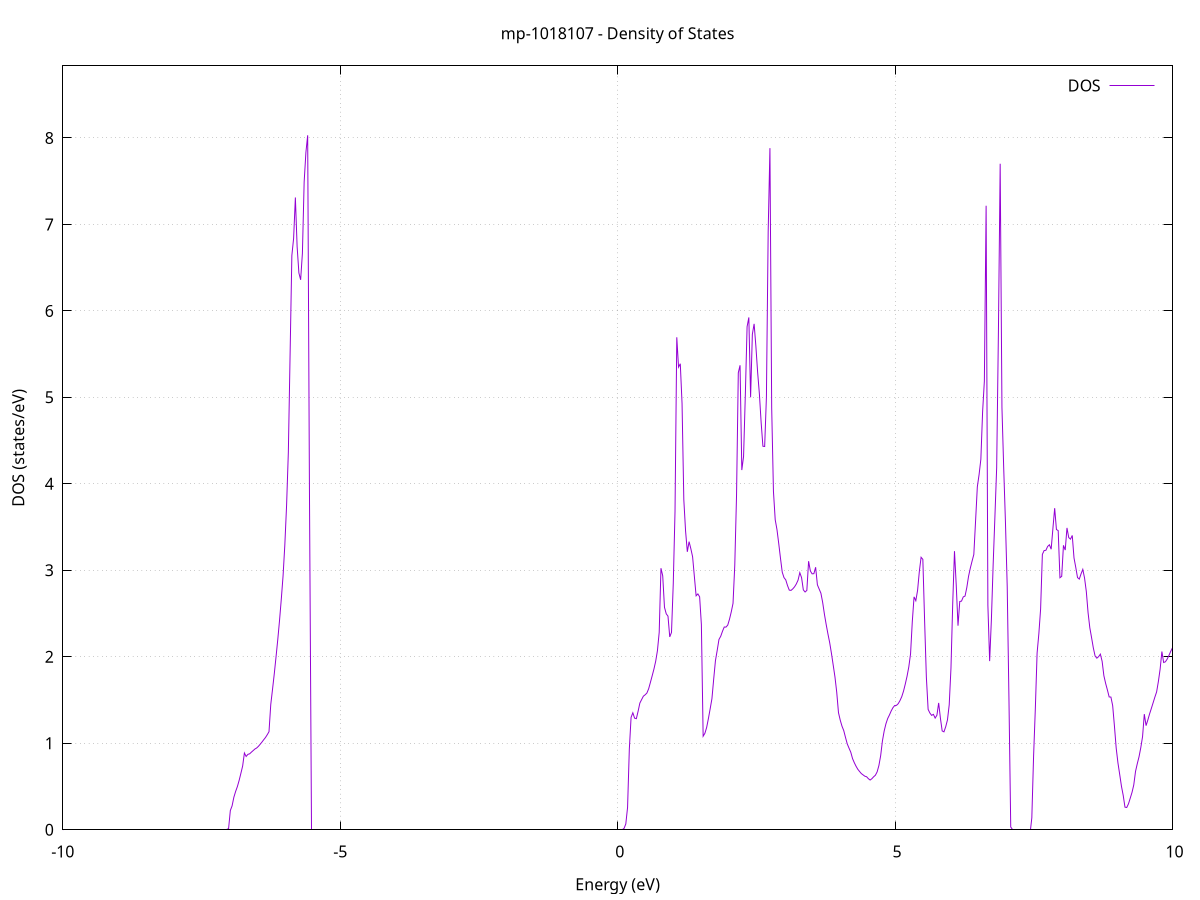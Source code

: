 set title 'mp-1018107 - Density of States'
set xlabel 'Energy (eV)'
set ylabel 'DOS (states/eV)'
set grid
set xrange [-10:10]
set yrange [0:8.833]
set xzeroaxis lt -1
set terminal png size 800,600
set output 'mp-1018107_dos_gnuplot.png'
plot '-' using 1:2 with lines title 'DOS'
-47.749500 0.000000
-47.717900 0.000000
-47.686200 0.000000
-47.654500 0.000000
-47.622800 0.000000
-47.591100 0.000000
-47.559500 0.000000
-47.527800 0.000000
-47.496100 0.000000
-47.464400 0.000000
-47.432800 0.000000
-47.401100 0.000000
-47.369400 0.000000
-47.337700 0.000000
-47.306000 0.000000
-47.274400 0.000000
-47.242700 0.000000
-47.211000 0.000000
-47.179300 0.000000
-47.147700 0.000000
-47.116000 0.000000
-47.084300 0.000000
-47.052600 0.000000
-47.020900 0.000000
-46.989300 0.000000
-46.957600 0.000000
-46.925900 0.000000
-46.894200 0.000000
-46.862600 0.000000
-46.830900 0.000000
-46.799200 0.000000
-46.767500 0.000000
-46.735800 0.000000
-46.704200 0.000000
-46.672500 0.000000
-46.640800 0.000000
-46.609100 0.000000
-46.577500 0.000000
-46.545800 0.000000
-46.514100 0.000000
-46.482400 0.000000
-46.450700 0.000000
-46.419100 0.000000
-46.387400 0.000000
-46.355700 0.000000
-46.324000 0.000000
-46.292400 0.000000
-46.260700 0.000000
-46.229000 0.000000
-46.197300 0.000000
-46.165600 0.000000
-46.134000 0.000000
-46.102300 0.000000
-46.070600 0.000000
-46.038900 0.000000
-46.007300 0.000000
-45.975600 0.000000
-45.943900 0.000000
-45.912200 0.000000
-45.880500 0.000000
-45.848900 0.000000
-45.817200 0.000000
-45.785500 0.000000
-45.753800 0.000000
-45.722200 0.000000
-45.690500 0.000000
-45.658800 0.000000
-45.627100 0.000000
-45.595400 0.000000
-45.563800 0.000000
-45.532100 0.000000
-45.500400 0.000000
-45.468700 0.000000
-45.437100 0.000000
-45.405400 0.000000
-45.373700 0.000000
-45.342000 0.000000
-45.310400 0.000000
-45.278700 0.000000
-45.247000 0.000000
-45.215300 0.000000
-45.183600 0.000000
-45.152000 0.000000
-45.120300 0.000000
-45.088600 0.000000
-45.056900 0.000000
-45.025300 0.000000
-44.993600 0.000000
-44.961900 0.000000
-44.930200 0.000000
-44.898500 0.000000
-44.866900 190.725200
-44.835200 0.000000
-44.803500 0.000000
-44.771800 0.000000
-44.740200 0.000000
-44.708500 0.000000
-44.676800 0.000000
-44.645100 0.000000
-44.613400 0.000000
-44.581800 0.000000
-44.550100 0.000000
-44.518400 0.000000
-44.486700 0.000000
-44.455100 0.000000
-44.423400 0.000000
-44.391700 0.000000
-44.360000 0.000000
-44.328300 0.000000
-44.296700 0.000000
-44.265000 0.000000
-44.233300 0.000000
-44.201600 0.000000
-44.170000 0.000000
-44.138300 0.000000
-44.106600 0.000000
-44.074900 0.000000
-44.043200 0.000000
-44.011600 0.000000
-43.979900 0.000000
-43.948200 0.000000
-43.916500 0.000000
-43.884900 0.000000
-43.853200 0.000000
-43.821500 0.000000
-43.789800 0.000000
-43.758100 0.000000
-43.726500 0.000000
-43.694800 0.000000
-43.663100 0.000000
-43.631400 0.000000
-43.599800 0.000000
-43.568100 0.000000
-43.536400 0.000000
-43.504700 0.000000
-43.473000 0.000000
-43.441400 0.000000
-43.409700 0.000000
-43.378000 0.000000
-43.346300 0.000000
-43.314700 0.000000
-43.283000 0.000000
-43.251300 0.000000
-43.219600 0.000000
-43.187900 0.000000
-43.156300 0.000000
-43.124600 0.000000
-43.092900 0.000000
-43.061200 0.000000
-43.029600 0.000000
-42.997900 0.000000
-42.966200 0.000000
-42.934500 0.000000
-42.902800 0.000000
-42.871200 0.000000
-42.839500 0.000000
-42.807800 0.000000
-42.776100 0.000000
-42.744500 0.000000
-42.712800 0.000000
-42.681100 0.000000
-42.649400 0.000000
-42.617700 0.000000
-42.586100 0.000000
-42.554400 0.000000
-42.522700 0.000000
-42.491000 0.000000
-42.459400 0.000000
-42.427700 0.000000
-42.396000 0.000000
-42.364300 0.000000
-42.332600 0.000000
-42.301000 0.000000
-42.269300 0.000000
-42.237600 0.000000
-42.205900 0.000000
-42.174300 0.000000
-42.142600 0.000000
-42.110900 0.000000
-42.079200 0.000000
-42.047600 0.000000
-42.015900 0.000000
-41.984200 0.000000
-41.952500 0.000000
-41.920800 0.000000
-41.889200 0.000000
-41.857500 0.000000
-41.825800 0.000000
-41.794100 0.000000
-41.762500 0.000000
-41.730800 0.000000
-41.699100 0.000000
-41.667400 0.000000
-41.635700 0.000000
-41.604100 0.000000
-41.572400 0.000000
-41.540700 0.000000
-41.509000 0.000000
-41.477400 0.000000
-41.445700 0.000000
-41.414000 0.000000
-41.382300 0.000000
-41.350600 0.000000
-41.319000 0.000000
-41.287300 0.000000
-41.255600 0.000000
-41.223900 0.000000
-41.192300 0.000000
-41.160600 0.000000
-41.128900 0.000000
-41.097200 0.000000
-41.065500 0.000000
-41.033900 0.000000
-41.002200 0.000000
-40.970500 0.000000
-40.938800 0.000000
-40.907200 0.000000
-40.875500 0.000000
-40.843800 0.000000
-40.812100 0.000000
-40.780400 0.000000
-40.748800 0.000000
-40.717100 0.000000
-40.685400 0.000000
-40.653700 0.000000
-40.622100 0.000000
-40.590400 0.000000
-40.558700 0.000000
-40.527000 0.000000
-40.495300 0.000000
-40.463700 0.000000
-40.432000 0.000000
-40.400300 0.000000
-40.368600 0.000000
-40.337000 0.000000
-40.305300 0.000000
-40.273600 0.000000
-40.241900 0.000000
-40.210200 0.000000
-40.178600 0.000000
-40.146900 0.000000
-40.115200 0.000000
-40.083500 0.000000
-40.051900 0.000000
-40.020200 0.000000
-39.988500 0.000000
-39.956800 0.000000
-39.925100 0.000000
-39.893500 0.000000
-39.861800 0.000000
-39.830100 0.000000
-39.798400 0.000000
-39.766800 0.000000
-39.735100 0.000000
-39.703400 0.000000
-39.671700 0.000000
-39.640000 0.000000
-39.608400 0.000000
-39.576700 0.000000
-39.545000 0.000000
-39.513300 0.000000
-39.481700 0.000000
-39.450000 0.000000
-39.418300 0.000000
-39.386600 0.000000
-39.354900 0.000000
-39.323300 0.000000
-39.291600 0.000000
-39.259900 0.000000
-39.228200 0.000000
-39.196600 0.000000
-39.164900 0.000000
-39.133200 0.000000
-39.101500 0.000000
-39.069900 0.000000
-39.038200 0.000000
-39.006500 0.000000
-38.974800 0.000000
-38.943100 0.000000
-38.911500 0.000000
-38.879800 0.000000
-38.848100 0.000000
-38.816400 0.000000
-38.784800 0.000000
-38.753100 0.000000
-38.721400 0.000000
-38.689700 0.000000
-38.658000 0.000000
-38.626400 0.000000
-38.594700 0.000000
-38.563000 0.000000
-38.531300 0.000000
-38.499700 0.000000
-38.468000 0.000000
-38.436300 0.000000
-38.404600 0.000000
-38.372900 0.000000
-38.341300 0.000000
-38.309600 0.000000
-38.277900 0.000000
-38.246200 0.000000
-38.214600 0.000000
-38.182900 0.000000
-38.151200 0.000000
-38.119500 0.000000
-38.087800 0.000000
-38.056200 0.000000
-38.024500 0.000000
-37.992800 0.000000
-37.961100 0.000000
-37.929500 0.000000
-37.897800 0.000000
-37.866100 0.000000
-37.834400 0.000000
-37.802700 0.000000
-37.771100 0.000000
-37.739400 0.000000
-37.707700 0.000000
-37.676000 0.000000
-37.644400 0.000000
-37.612700 0.000000
-37.581000 0.000000
-37.549300 0.000000
-37.517600 0.000000
-37.486000 0.000000
-37.454300 0.000000
-37.422600 0.000000
-37.390900 0.000000
-37.359300 0.000000
-37.327600 0.000000
-37.295900 0.000000
-37.264200 0.000000
-37.232500 0.000000
-37.200900 0.000000
-37.169200 0.000000
-37.137500 0.000000
-37.105800 0.000000
-37.074200 0.000000
-37.042500 0.000000
-37.010800 0.000000
-36.979100 0.000000
-36.947400 0.000000
-36.915800 0.000000
-36.884100 0.000000
-36.852400 0.000000
-36.820700 0.000000
-36.789100 0.000000
-36.757400 0.000000
-36.725700 0.000000
-36.694000 0.000000
-36.662300 0.000000
-36.630700 0.000000
-36.599000 0.000000
-36.567300 0.000000
-36.535600 0.000000
-36.504000 0.000000
-36.472300 0.000000
-36.440600 0.000000
-36.408900 0.000000
-36.377200 0.000000
-36.345600 0.000000
-36.313900 0.000000
-36.282200 0.000000
-36.250500 0.000000
-36.218900 0.000000
-36.187200 0.000000
-36.155500 0.000000
-36.123800 0.000000
-36.092100 0.000000
-36.060500 0.000000
-36.028800 0.000000
-35.997100 0.000000
-35.965400 0.000000
-35.933800 0.000000
-35.902100 0.000000
-35.870400 0.000000
-35.838700 0.000000
-35.807100 0.000000
-35.775400 0.000000
-35.743700 0.000000
-35.712000 0.000000
-35.680300 0.000000
-35.648700 0.000000
-35.617000 0.000000
-35.585300 0.000000
-35.553600 0.000000
-35.522000 0.000000
-35.490300 0.000000
-35.458600 0.000000
-35.426900 0.000000
-35.395200 0.000000
-35.363600 0.000000
-35.331900 0.000000
-35.300200 0.000000
-35.268500 0.000000
-35.236900 0.000000
-35.205200 0.000000
-35.173500 0.000000
-35.141800 0.000000
-35.110100 0.000000
-35.078500 0.000000
-35.046800 0.000000
-35.015100 0.000000
-34.983400 0.000000
-34.951800 0.000000
-34.920100 0.000000
-34.888400 0.000000
-34.856700 0.000000
-34.825000 0.000000
-34.793400 0.000000
-34.761700 0.000000
-34.730000 0.000000
-34.698300 0.000000
-34.666700 0.000000
-34.635000 0.000000
-34.603300 0.000000
-34.571600 0.000000
-34.539900 0.000000
-34.508300 0.000000
-34.476600 0.000000
-34.444900 0.000000
-34.413200 0.000000
-34.381600 0.000000
-34.349900 0.000000
-34.318200 0.000000
-34.286500 0.000000
-34.254800 0.000000
-34.223200 0.000000
-34.191500 0.000000
-34.159800 0.000000
-34.128100 0.000000
-34.096500 0.000000
-34.064800 0.000000
-34.033100 0.000000
-34.001400 0.000000
-33.969700 0.000000
-33.938100 0.000000
-33.906400 0.000000
-33.874700 0.000000
-33.843000 0.000000
-33.811400 0.000000
-33.779700 0.000000
-33.748000 0.000000
-33.716300 0.000000
-33.684600 0.000000
-33.653000 0.000000
-33.621300 0.000000
-33.589600 0.000000
-33.557900 0.000000
-33.526300 0.000000
-33.494600 0.000000
-33.462900 0.000000
-33.431200 0.000000
-33.399500 0.000000
-33.367900 0.000000
-33.336200 0.000000
-33.304500 0.000000
-33.272800 0.000000
-33.241200 0.000000
-33.209500 0.000000
-33.177800 0.000000
-33.146100 0.000000
-33.114400 0.000000
-33.082800 0.000000
-33.051100 0.000000
-33.019400 0.000000
-32.987700 0.000000
-32.956100 0.000000
-32.924400 0.000000
-32.892700 0.000000
-32.861000 0.000000
-32.829300 0.000000
-32.797700 0.000000
-32.766000 0.000000
-32.734300 0.000000
-32.702600 0.000000
-32.671000 0.000000
-32.639300 0.000000
-32.607600 0.000000
-32.575900 0.000000
-32.544300 0.000000
-32.512600 0.000000
-32.480900 0.000000
-32.449200 0.000000
-32.417500 0.000000
-32.385900 0.000000
-32.354200 0.000000
-32.322500 0.000000
-32.290800 0.000000
-32.259200 0.000000
-32.227500 0.000000
-32.195800 0.000000
-32.164100 0.000000
-32.132400 0.000000
-32.100800 0.000000
-32.069100 0.000000
-32.037400 0.000000
-32.005700 0.000000
-31.974100 0.000000
-31.942400 0.000000
-31.910700 0.000000
-31.879000 0.000000
-31.847300 0.000000
-31.815700 0.000000
-31.784000 0.000000
-31.752300 0.000000
-31.720600 0.000000
-31.689000 0.000000
-31.657300 0.000000
-31.625600 0.000000
-31.593900 0.000000
-31.562200 0.000000
-31.530600 0.000000
-31.498900 0.000000
-31.467200 0.000000
-31.435500 0.000000
-31.403900 0.000000
-31.372200 0.000000
-31.340500 0.000000
-31.308800 0.000000
-31.277100 0.000000
-31.245500 0.000000
-31.213800 0.000000
-31.182100 0.000000
-31.150400 0.000000
-31.118800 0.000000
-31.087100 0.000000
-31.055400 0.000000
-31.023700 0.000000
-30.992000 0.000000
-30.960400 0.000000
-30.928700 0.000000
-30.897000 0.000000
-30.865300 0.000000
-30.833700 0.000000
-30.802000 0.000000
-30.770300 0.000000
-30.738600 0.000000
-30.706900 0.000000
-30.675300 0.000000
-30.643600 0.000000
-30.611900 0.000000
-30.580200 0.000000
-30.548600 0.000000
-30.516900 0.000000
-30.485200 0.000000
-30.453500 0.000000
-30.421800 0.000000
-30.390200 0.000000
-30.358500 0.000000
-30.326800 0.000000
-30.295100 0.000000
-30.263500 0.000000
-30.231800 0.000000
-30.200100 0.000000
-30.168400 0.000000
-30.136700 0.000000
-30.105100 0.000000
-30.073400 0.000000
-30.041700 0.000000
-30.010000 0.000000
-29.978400 0.000000
-29.946700 0.000000
-29.915000 0.000000
-29.883300 0.000000
-29.851600 0.000000
-29.820000 0.000000
-29.788300 0.000000
-29.756600 0.000000
-29.724900 0.000000
-29.693300 0.000000
-29.661600 0.000000
-29.629900 0.000000
-29.598200 0.000000
-29.566600 0.000000
-29.534900 0.000000
-29.503200 0.000000
-29.471500 0.000000
-29.439800 0.000000
-29.408200 0.000000
-29.376500 0.000000
-29.344800 0.000000
-29.313100 0.000000
-29.281500 0.000000
-29.249800 0.000000
-29.218100 0.000000
-29.186400 0.000000
-29.154700 0.000000
-29.123100 0.000000
-29.091400 0.000000
-29.059700 0.000000
-29.028000 0.000000
-28.996400 0.000000
-28.964700 0.000000
-28.933000 0.000000
-28.901300 0.000000
-28.869600 0.000000
-28.838000 0.000000
-28.806300 0.000000
-28.774600 0.000000
-28.742900 0.000000
-28.711300 0.000000
-28.679600 0.000000
-28.647900 0.000000
-28.616200 0.000000
-28.584500 0.000000
-28.552900 0.000000
-28.521200 0.000000
-28.489500 0.000000
-28.457800 0.000000
-28.426200 0.000000
-28.394500 0.000000
-28.362800 0.000000
-28.331100 0.000000
-28.299400 0.000000
-28.267800 0.000000
-28.236100 0.000000
-28.204400 0.000000
-28.172700 0.000000
-28.141100 0.000000
-28.109400 0.000000
-28.077700 0.000000
-28.046000 0.000000
-28.014300 0.000000
-27.982700 0.000000
-27.951000 0.000000
-27.919300 0.000000
-27.887600 0.000000
-27.856000 0.000000
-27.824300 0.000000
-27.792600 0.000000
-27.760900 0.000000
-27.729200 0.000000
-27.697600 0.000000
-27.665900 0.000000
-27.634200 0.000000
-27.602500 0.000000
-27.570900 0.000000
-27.539200 0.000000
-27.507500 0.000000
-27.475800 0.000000
-27.444100 0.000000
-27.412500 0.000000
-27.380800 0.000000
-27.349100 0.000000
-27.317400 0.000000
-27.285800 0.000000
-27.254100 0.000000
-27.222400 0.000000
-27.190700 0.000000
-27.159000 0.000000
-27.127400 0.000000
-27.095700 0.000000
-27.064000 0.000000
-27.032300 0.000000
-27.000700 0.000000
-26.969000 0.000000
-26.937300 0.000000
-26.905600 0.000000
-26.873900 0.000000
-26.842300 0.000000
-26.810600 0.000000
-26.778900 0.000000
-26.747200 0.000000
-26.715600 0.000000
-26.683900 0.000000
-26.652200 0.000000
-26.620500 0.000000
-26.588800 0.000000
-26.557200 0.000000
-26.525500 0.000000
-26.493800 0.000000
-26.462100 0.000000
-26.430500 0.000000
-26.398800 0.000000
-26.367100 0.000000
-26.335400 0.000000
-26.303800 0.000000
-26.272100 0.000000
-26.240400 0.000000
-26.208700 0.000000
-26.177000 0.000000
-26.145400 0.000000
-26.113700 0.000000
-26.082000 0.000000
-26.050300 0.000000
-26.018700 0.000000
-25.987000 0.000000
-25.955300 0.000000
-25.923600 0.000000
-25.891900 0.000000
-25.860300 0.000000
-25.828600 0.000000
-25.796900 0.000000
-25.765200 0.000000
-25.733600 0.000000
-25.701900 0.000000
-25.670200 0.000000
-25.638500 0.000000
-25.606800 0.000000
-25.575200 0.000000
-25.543500 0.000000
-25.511800 0.000000
-25.480100 0.000000
-25.448500 0.000000
-25.416800 0.000000
-25.385100 0.000000
-25.353400 0.000000
-25.321700 0.000000
-25.290100 0.000000
-25.258400 0.000000
-25.226700 0.000000
-25.195000 0.000000
-25.163400 0.000000
-25.131700 0.000000
-25.100000 0.000000
-25.068300 0.000000
-25.036600 0.000000
-25.005000 0.000000
-24.973300 0.000000
-24.941600 0.000000
-24.909900 0.000000
-24.878300 0.000000
-24.846600 0.000000
-24.814900 0.000000
-24.783200 0.000000
-24.751500 0.000000
-24.719900 0.000000
-24.688200 0.000000
-24.656500 0.000000
-24.624800 0.000000
-24.593200 0.000000
-24.561500 0.000000
-24.529800 0.000000
-24.498100 0.000000
-24.466400 0.000000
-24.434800 0.000000
-24.403100 0.000000
-24.371400 0.000000
-24.339700 0.000000
-24.308100 0.000000
-24.276400 0.000000
-24.244700 0.000000
-24.213000 0.000000
-24.181300 0.000000
-24.149700 0.000000
-24.118000 0.000000
-24.086300 0.000000
-24.054600 0.000000
-24.023000 0.000000
-23.991300 0.000000
-23.959600 0.000000
-23.927900 0.000000
-23.896200 0.000000
-23.864600 0.000000
-23.832900 0.000000
-23.801200 0.000000
-23.769500 0.000000
-23.737900 0.000000
-23.706200 0.000000
-23.674500 0.000000
-23.642800 0.000000
-23.611100 0.000000
-23.579500 0.000000
-23.547800 0.000000
-23.516100 0.000000
-23.484400 0.000000
-23.452800 0.000000
-23.421100 0.000000
-23.389400 0.000000
-23.357700 0.000000
-23.326100 0.000000
-23.294400 0.000000
-23.262700 0.000000
-23.231000 0.000000
-23.199300 0.000000
-23.167700 0.000000
-23.136000 0.000000
-23.104300 0.000000
-23.072600 0.000000
-23.041000 0.000000
-23.009300 22.697600
-22.977600 32.597400
-22.945900 203.419000
-22.914200 0.000000
-22.882600 0.000000
-22.850900 0.000000
-22.819200 0.000000
-22.787500 0.000000
-22.755900 0.000000
-22.724200 0.000000
-22.692500 0.000000
-22.660800 0.000000
-22.629100 0.000000
-22.597500 0.000000
-22.565800 0.000000
-22.534100 0.000000
-22.502400 0.000000
-22.470800 0.000000
-22.439100 0.000000
-22.407400 0.000000
-22.375700 0.000000
-22.344000 0.000000
-22.312400 0.000000
-22.280700 0.000000
-22.249000 0.000000
-22.217300 0.000000
-22.185700 0.000000
-22.154000 0.000000
-22.122300 0.000000
-22.090600 0.000000
-22.058900 0.000000
-22.027300 0.000000
-21.995600 0.000000
-21.963900 0.000000
-21.932200 0.000000
-21.900600 0.000000
-21.868900 0.000000
-21.837200 0.000000
-21.805500 0.000000
-21.773800 0.000000
-21.742200 0.000000
-21.710500 0.000000
-21.678800 0.000000
-21.647100 0.000000
-21.615500 0.000000
-21.583800 0.000000
-21.552100 0.000000
-21.520400 0.000000
-21.488700 0.000000
-21.457100 0.000000
-21.425400 0.000000
-21.393700 0.000000
-21.362000 0.000000
-21.330400 0.000000
-21.298700 0.000000
-21.267000 0.000000
-21.235300 0.000000
-21.203600 0.000000
-21.172000 0.000000
-21.140300 0.000000
-21.108600 0.000000
-21.076900 0.000000
-21.045300 0.000000
-21.013600 0.000000
-20.981900 0.000000
-20.950200 0.000000
-20.918500 0.000000
-20.886900 0.000000
-20.855200 0.000000
-20.823500 0.000000
-20.791800 0.000000
-20.760200 0.000000
-20.728500 0.000000
-20.696800 0.000000
-20.665100 0.000000
-20.633400 0.000000
-20.601800 0.000000
-20.570100 0.000000
-20.538400 0.000000
-20.506700 0.000000
-20.475100 0.000000
-20.443400 0.000000
-20.411700 0.000000
-20.380000 0.000000
-20.348300 0.000000
-20.316700 0.000000
-20.285000 0.000000
-20.253300 0.000000
-20.221600 0.000000
-20.190000 0.000000
-20.158300 0.000000
-20.126600 0.000000
-20.094900 0.000000
-20.063300 0.000000
-20.031600 0.000000
-19.999900 0.000000
-19.968200 0.000000
-19.936500 0.000000
-19.904900 0.000000
-19.873200 0.000000
-19.841500 0.000000
-19.809800 0.000000
-19.778200 0.000000
-19.746500 0.000000
-19.714800 0.000000
-19.683100 0.000000
-19.651400 0.000000
-19.619800 0.000000
-19.588100 0.000000
-19.556400 0.000000
-19.524700 0.000000
-19.493100 0.000000
-19.461400 0.000000
-19.429700 0.000000
-19.398000 0.000000
-19.366300 0.000000
-19.334700 0.000000
-19.303000 0.000000
-19.271300 0.000000
-19.239600 0.000000
-19.208000 0.000000
-19.176300 0.000000
-19.144600 0.000000
-19.112900 0.000000
-19.081200 0.000000
-19.049600 0.000000
-19.017900 0.000000
-18.986200 0.000000
-18.954500 0.000000
-18.922900 0.000000
-18.891200 0.000000
-18.859500 0.000000
-18.827800 0.000000
-18.796100 0.000000
-18.764500 0.000000
-18.732800 0.000000
-18.701100 0.000000
-18.669400 0.000000
-18.637800 0.000000
-18.606100 0.000000
-18.574400 0.000000
-18.542700 0.000000
-18.511000 0.000000
-18.479400 0.000000
-18.447700 0.000000
-18.416000 0.000000
-18.384300 0.000000
-18.352700 0.000000
-18.321000 0.000000
-18.289300 0.000000
-18.257600 0.000000
-18.225900 0.000000
-18.194300 0.000000
-18.162600 0.000000
-18.130900 0.000000
-18.099200 0.000000
-18.067600 0.000000
-18.035900 0.000000
-18.004200 0.000000
-17.972500 0.000000
-17.940800 0.000000
-17.909200 0.000000
-17.877500 0.000000
-17.845800 0.000000
-17.814100 0.000000
-17.782500 0.000000
-17.750800 0.000000
-17.719100 0.000000
-17.687400 0.000000
-17.655700 0.000000
-17.624100 0.000000
-17.592400 0.000000
-17.560700 0.000000
-17.529000 0.000000
-17.497400 0.000000
-17.465700 0.000000
-17.434000 0.000000
-17.402300 0.000000
-17.370600 0.000000
-17.339000 0.000000
-17.307300 0.000000
-17.275600 0.000000
-17.243900 0.000000
-17.212300 0.000000
-17.180600 0.000000
-17.148900 0.000000
-17.117200 0.000000
-17.085500 0.000000
-17.053900 0.000000
-17.022200 0.000000
-16.990500 0.000000
-16.958800 0.000000
-16.927200 0.000000
-16.895500 0.000000
-16.863800 0.000000
-16.832100 0.000000
-16.800500 0.000000
-16.768800 0.000000
-16.737100 0.000000
-16.705400 0.000000
-16.673700 0.000000
-16.642100 0.000000
-16.610400 0.000000
-16.578700 0.000000
-16.547000 0.000000
-16.515400 0.000000
-16.483700 0.000000
-16.452000 0.000000
-16.420300 0.000000
-16.388600 0.000000
-16.357000 0.000000
-16.325300 0.000000
-16.293600 0.000000
-16.261900 0.000000
-16.230300 0.000000
-16.198600 0.000000
-16.166900 0.000000
-16.135200 0.000000
-16.103500 0.000000
-16.071900 0.000000
-16.040200 0.000000
-16.008500 0.000000
-15.976800 0.000000
-15.945200 0.000000
-15.913500 0.000000
-15.881800 0.000000
-15.850100 0.000000
-15.818400 0.000000
-15.786800 0.000000
-15.755100 0.000000
-15.723400 0.000000
-15.691700 0.000000
-15.660100 0.000000
-15.628400 0.000000
-15.596700 0.000000
-15.565000 0.000000
-15.533300 0.000000
-15.501700 0.000000
-15.470000 0.000000
-15.438300 0.000000
-15.406600 0.000000
-15.375000 0.000000
-15.343300 0.000000
-15.311600 0.000000
-15.279900 0.000000
-15.248200 0.000000
-15.216600 0.000000
-15.184900 0.000000
-15.153200 0.000000
-15.121500 0.000000
-15.089900 0.000000
-15.058200 0.000000
-15.026500 0.000000
-14.994800 0.000000
-14.963100 0.000000
-14.931500 0.000000
-14.899800 0.000000
-14.868100 0.000000
-14.836400 0.000000
-14.804800 0.000000
-14.773100 0.000000
-14.741400 0.000000
-14.709700 0.000000
-14.678000 0.000000
-14.646400 0.000000
-14.614700 0.000000
-14.583000 0.000000
-14.551300 0.000000
-14.519700 0.000000
-14.488000 0.000000
-14.456300 0.000000
-14.424600 0.000000
-14.392900 0.000000
-14.361300 0.000000
-14.329600 0.000000
-14.297900 0.000000
-14.266200 0.000000
-14.234600 0.000000
-14.202900 0.000000
-14.171200 0.000000
-14.139500 0.000000
-14.107800 0.000000
-14.076200 0.000000
-14.044500 0.000000
-14.012800 0.000000
-13.981100 0.000000
-13.949500 0.000000
-13.917800 0.000000
-13.886100 0.000000
-13.854400 0.000000
-13.822800 0.000000
-13.791100 0.000000
-13.759400 0.000000
-13.727700 0.000000
-13.696000 0.000000
-13.664400 0.000000
-13.632700 0.000000
-13.601000 0.000000
-13.569300 0.000000
-13.537700 0.000000
-13.506000 0.000000
-13.474300 0.000000
-13.442600 0.000000
-13.410900 0.000000
-13.379300 0.000000
-13.347600 0.000000
-13.315900 0.000000
-13.284200 0.000000
-13.252600 0.000000
-13.220900 0.000000
-13.189200 0.000000
-13.157500 0.000000
-13.125800 0.000000
-13.094200 0.000000
-13.062500 0.000000
-13.030800 0.000000
-12.999100 0.000000
-12.967500 0.000000
-12.935800 0.000000
-12.904100 0.000000
-12.872400 0.000000
-12.840700 0.000000
-12.809100 0.000000
-12.777400 0.000000
-12.745700 0.000000
-12.714000 0.000000
-12.682400 0.000000
-12.650700 0.000000
-12.619000 0.000000
-12.587300 0.000000
-12.555600 0.000000
-12.524000 0.000000
-12.492300 0.000000
-12.460600 0.000000
-12.428900 0.000000
-12.397300 0.000000
-12.365600 0.000000
-12.333900 0.000000
-12.302200 0.000000
-12.270500 0.000000
-12.238900 0.000000
-12.207200 0.000000
-12.175500 0.000000
-12.143800 0.000000
-12.112200 0.000000
-12.080500 0.000000
-12.048800 0.000000
-12.017100 0.000000
-11.985400 0.000000
-11.953800 0.000000
-11.922100 0.000000
-11.890400 0.000000
-11.858700 0.000000
-11.827100 0.000000
-11.795400 0.000000
-11.763700 0.000000
-11.732000 0.000000
-11.700300 0.000000
-11.668700 0.000000
-11.637000 0.000000
-11.605300 0.000000
-11.573600 0.000000
-11.542000 0.000000
-11.510300 0.000000
-11.478600 0.000000
-11.446900 0.000000
-11.415200 0.000000
-11.383600 0.000000
-11.351900 0.000000
-11.320200 0.000000
-11.288500 0.000000
-11.256900 0.000000
-11.225200 0.000000
-11.193500 0.000000
-11.161800 0.000000
-11.130100 0.000000
-11.098500 0.000000
-11.066800 0.000000
-11.035100 0.000000
-11.003400 0.000000
-10.971800 0.000000
-10.940100 0.000000
-10.908400 0.000000
-10.876700 0.000000
-10.845000 0.000000
-10.813400 0.000000
-10.781700 0.000000
-10.750000 0.000000
-10.718300 0.000000
-10.686700 0.000000
-10.655000 0.000000
-10.623300 0.000000
-10.591600 0.000000
-10.560000 0.000000
-10.528300 0.000000
-10.496600 0.000000
-10.464900 0.000000
-10.433200 0.000000
-10.401600 0.000000
-10.369900 0.000000
-10.338200 0.000000
-10.306500 0.000000
-10.274900 0.000000
-10.243200 0.000000
-10.211500 0.000000
-10.179800 0.000000
-10.148100 0.000000
-10.116500 0.000000
-10.084800 0.000000
-10.053100 0.000000
-10.021400 0.000000
-9.989800 0.000000
-9.958100 0.000000
-9.926400 0.000000
-9.894700 0.000000
-9.863000 0.000000
-9.831400 0.000000
-9.799700 0.000000
-9.768000 0.000000
-9.736300 0.000000
-9.704700 0.000000
-9.673000 0.000000
-9.641300 0.000000
-9.609600 0.000000
-9.577900 0.000000
-9.546300 0.000000
-9.514600 0.000000
-9.482900 0.000000
-9.451200 0.000000
-9.419600 0.000000
-9.387900 0.000000
-9.356200 0.000000
-9.324500 0.000000
-9.292800 0.000000
-9.261200 0.000000
-9.229500 0.000000
-9.197800 0.000000
-9.166100 0.000000
-9.134500 0.000000
-9.102800 0.000000
-9.071100 0.000000
-9.039400 0.000000
-9.007700 0.000000
-8.976100 0.000000
-8.944400 0.000000
-8.912700 0.000000
-8.881000 0.000000
-8.849400 0.000000
-8.817700 0.000000
-8.786000 0.000000
-8.754300 0.000000
-8.722600 0.000000
-8.691000 0.000000
-8.659300 0.000000
-8.627600 0.000000
-8.595900 0.000000
-8.564300 0.000000
-8.532600 0.000000
-8.500900 0.000000
-8.469200 0.000000
-8.437500 0.000000
-8.405900 0.000000
-8.374200 0.000000
-8.342500 0.000000
-8.310800 0.000000
-8.279200 0.000000
-8.247500 0.000000
-8.215800 0.000000
-8.184100 0.000000
-8.152400 0.000000
-8.120800 0.000000
-8.089100 0.000000
-8.057400 0.000000
-8.025700 0.000000
-7.994100 0.000000
-7.962400 0.000000
-7.930700 0.000000
-7.899000 0.000000
-7.867300 0.000000
-7.835700 0.000000
-7.804000 0.000000
-7.772300 0.000000
-7.740600 0.000000
-7.709000 0.000000
-7.677300 0.000000
-7.645600 0.000000
-7.613900 0.000000
-7.582200 0.000000
-7.550600 0.000000
-7.518900 0.000000
-7.487200 0.000000
-7.455500 0.000000
-7.423900 0.000000
-7.392200 0.000000
-7.360500 0.000000
-7.328800 0.000000
-7.297200 0.000000
-7.265500 0.000000
-7.233800 0.000000
-7.202100 0.000000
-7.170400 0.000000
-7.138800 0.000000
-7.107100 0.000000
-7.075400 0.000000
-7.043700 0.000000
-7.012100 0.012900
-6.980400 0.222800
-6.948700 0.276600
-6.917000 0.375800
-6.885300 0.442700
-6.853700 0.499100
-6.822000 0.570200
-6.790300 0.652300
-6.758600 0.737000
-6.727000 0.887700
-6.695300 0.847800
-6.663600 0.872200
-6.631900 0.878500
-6.600200 0.898000
-6.568600 0.915900
-6.536900 0.934300
-6.505200 0.946000
-6.473500 0.965700
-6.441900 0.989200
-6.410200 1.014300
-6.378500 1.041400
-6.346800 1.067100
-6.315100 1.099200
-6.283500 1.134100
-6.251800 1.448800
-6.220100 1.623700
-6.188400 1.804200
-6.156800 1.999700
-6.125100 2.201400
-6.093400 2.423600
-6.061700 2.669300
-6.030000 2.936500
-5.998400 3.292600
-5.966700 3.749300
-5.935000 4.363700
-5.903300 5.496300
-5.871700 6.639600
-5.840000 6.838000
-5.808300 7.311000
-5.776600 6.741700
-5.744900 6.438900
-5.713300 6.359300
-5.681600 6.665200
-5.649900 7.491700
-5.618200 7.833700
-5.586600 8.030400
-5.554900 3.971500
-5.523200 0.000000
-5.491500 0.000000
-5.459800 0.000000
-5.428200 0.000000
-5.396500 0.000000
-5.364800 0.000000
-5.333100 0.000000
-5.301500 0.000000
-5.269800 0.000000
-5.238100 0.000000
-5.206400 0.000000
-5.174700 0.000000
-5.143100 0.000000
-5.111400 0.000000
-5.079700 0.000000
-5.048000 0.000000
-5.016400 0.000000
-4.984700 0.000000
-4.953000 0.000000
-4.921300 0.000000
-4.889600 0.000000
-4.858000 0.000000
-4.826300 0.000000
-4.794600 0.000000
-4.762900 0.000000
-4.731300 0.000000
-4.699600 0.000000
-4.667900 0.000000
-4.636200 0.000000
-4.604500 0.000000
-4.572900 0.000000
-4.541200 0.000000
-4.509500 0.000000
-4.477800 0.000000
-4.446200 0.000000
-4.414500 0.000000
-4.382800 0.000000
-4.351100 0.000000
-4.319500 0.000000
-4.287800 0.000000
-4.256100 0.000000
-4.224400 0.000000
-4.192700 0.000000
-4.161100 0.000000
-4.129400 0.000000
-4.097700 0.000000
-4.066000 0.000000
-4.034400 0.000000
-4.002700 0.000000
-3.971000 0.000000
-3.939300 0.000000
-3.907600 0.000000
-3.876000 0.000000
-3.844300 0.000000
-3.812600 0.000000
-3.780900 0.000000
-3.749300 0.000000
-3.717600 0.000000
-3.685900 0.000000
-3.654200 0.000000
-3.622500 0.000000
-3.590900 0.000000
-3.559200 0.000000
-3.527500 0.000000
-3.495800 0.000000
-3.464200 0.000000
-3.432500 0.000000
-3.400800 0.000000
-3.369100 0.000000
-3.337400 0.000000
-3.305800 0.000000
-3.274100 0.000000
-3.242400 0.000000
-3.210700 0.000000
-3.179100 0.000000
-3.147400 0.000000
-3.115700 0.000000
-3.084000 0.000000
-3.052300 0.000000
-3.020700 0.000000
-2.989000 0.000000
-2.957300 0.000000
-2.925600 0.000000
-2.894000 0.000000
-2.862300 0.000000
-2.830600 0.000000
-2.798900 0.000000
-2.767200 0.000000
-2.735600 0.000000
-2.703900 0.000000
-2.672200 0.000000
-2.640500 0.000000
-2.608900 0.000000
-2.577200 0.000000
-2.545500 0.000000
-2.513800 0.000000
-2.482100 0.000000
-2.450500 0.000000
-2.418800 0.000000
-2.387100 0.000000
-2.355400 0.000000
-2.323800 0.000000
-2.292100 0.000000
-2.260400 0.000000
-2.228700 0.000000
-2.197000 0.000000
-2.165400 0.000000
-2.133700 0.000000
-2.102000 0.000000
-2.070300 0.000000
-2.038700 0.000000
-2.007000 0.000000
-1.975300 0.000000
-1.943600 0.000000
-1.911900 0.000000
-1.880300 0.000000
-1.848600 0.000000
-1.816900 0.000000
-1.785200 0.000000
-1.753600 0.000000
-1.721900 0.000000
-1.690200 0.000000
-1.658500 0.000000
-1.626800 0.000000
-1.595200 0.000000
-1.563500 0.000000
-1.531800 0.000000
-1.500100 0.000000
-1.468500 0.000000
-1.436800 0.000000
-1.405100 0.000000
-1.373400 0.000000
-1.341700 0.000000
-1.310100 0.000000
-1.278400 0.000000
-1.246700 0.000000
-1.215000 0.000000
-1.183400 0.000000
-1.151700 0.000000
-1.120000 0.000000
-1.088300 0.000000
-1.056700 0.000000
-1.025000 0.000000
-0.993300 0.000000
-0.961600 0.000000
-0.929900 0.000000
-0.898300 0.000000
-0.866600 0.000000
-0.834900 0.000000
-0.803200 0.000000
-0.771600 0.000000
-0.739900 0.000000
-0.708200 0.000000
-0.676500 0.000000
-0.644800 0.000000
-0.613200 0.000000
-0.581500 0.000000
-0.549800 0.000000
-0.518100 0.000000
-0.486500 0.000000
-0.454800 0.000000
-0.423100 0.000000
-0.391400 0.000000
-0.359700 0.000000
-0.328100 0.000000
-0.296400 0.000000
-0.264700 0.000000
-0.233000 0.000000
-0.201400 0.000000
-0.169700 0.000000
-0.138000 0.000000
-0.106300 0.000000
-0.074600 0.000000
-0.043000 0.000000
-0.011300 0.000000
0.020400 0.000000
0.052100 0.000000
0.083700 0.000000
0.115400 0.015700
0.147100 0.067600
0.178800 0.258300
0.210500 0.931600
0.242100 1.299600
0.273800 1.352700
0.305500 1.290500
0.337200 1.285000
0.368800 1.370700
0.400500 1.465400
0.432200 1.505500
0.463900 1.544800
0.495600 1.560700
0.527200 1.581200
0.558900 1.630800
0.590600 1.704400
0.622300 1.780300
0.653900 1.857900
0.685600 1.948400
0.717300 2.072100
0.749000 2.283000
0.780700 3.024400
0.812300 2.936700
0.844000 2.572700
0.875700 2.497400
0.907400 2.469700
0.939000 2.230100
0.970700 2.282400
1.002400 2.845700
1.034100 3.683300
1.065800 5.694500
1.097400 5.349800
1.129100 5.388800
1.160800 4.928000
1.192500 3.817400
1.224100 3.456600
1.255800 3.214300
1.287500 3.331900
1.319200 3.250100
1.350900 3.156300
1.382500 2.930200
1.414200 2.705400
1.445900 2.727400
1.477600 2.693700
1.509200 2.372900
1.540900 1.081700
1.572600 1.115800
1.604300 1.183500
1.636000 1.287000
1.667600 1.399300
1.699300 1.516100
1.731000 1.741400
1.762700 1.955800
1.794300 2.074300
1.826000 2.200900
1.857700 2.237300
1.889400 2.295000
1.921100 2.344300
1.952700 2.343700
1.984400 2.366900
2.016100 2.435000
2.047800 2.519700
2.079400 2.617900
2.111100 3.059200
2.142800 3.866300
2.174500 5.284100
2.206100 5.370900
2.237800 4.159300
2.269500 4.317200
2.301200 5.026900
2.332900 5.817400
2.364500 5.924300
2.396200 5.000800
2.427900 5.729700
2.459600 5.850100
2.491200 5.593400
2.522900 5.290200
2.554600 5.039800
2.586300 4.708500
2.618000 4.434800
2.649600 4.431900
2.681300 5.004100
2.713000 6.916600
2.744700 7.881900
2.776300 4.879200
2.808000 3.913000
2.839700 3.585400
2.871400 3.471400
2.903100 3.311300
2.934700 3.140000
2.966400 2.978700
2.998100 2.915800
3.029800 2.889800
3.061400 2.823900
3.093100 2.771200
3.124800 2.768000
3.156500 2.785600
3.188200 2.809100
3.219800 2.841900
3.251500 2.886600
3.283200 2.972800
3.314900 2.915500
3.346500 2.773900
3.378200 2.749500
3.409900 2.767700
3.441600 3.105500
3.473300 2.992400
3.504900 2.959400
3.536600 2.961200
3.568300 3.035800
3.600000 2.832700
3.631600 2.783900
3.663300 2.735900
3.695000 2.629300
3.726700 2.492100
3.758400 2.373600
3.790000 2.264900
3.821700 2.163100
3.853400 2.039300
3.885100 1.903200
3.916700 1.766700
3.948400 1.591200
3.980100 1.354200
4.011800 1.267300
4.043500 1.197600
4.075100 1.146700
4.106800 1.067000
4.138500 0.992400
4.170200 0.943700
4.201800 0.896700
4.233500 0.823000
4.265200 0.775600
4.296900 0.734500
4.328600 0.699300
4.360200 0.673900
4.391900 0.649900
4.423600 0.634600
4.455300 0.619500
4.486900 0.613200
4.518600 0.590900
4.550300 0.575000
4.582000 0.590500
4.613700 0.612700
4.645300 0.630700
4.677000 0.670100
4.708700 0.743400
4.740400 0.857200
4.772000 1.026900
4.803700 1.142300
4.835400 1.225800
4.867100 1.286700
4.898800 1.327800
4.930400 1.374400
4.962100 1.412300
4.993800 1.436900
5.025500 1.438700
5.057100 1.458500
5.088800 1.494100
5.120500 1.539100
5.152200 1.603000
5.183800 1.684400
5.215500 1.773700
5.247200 1.882200
5.278900 2.033700
5.310600 2.408000
5.342200 2.693300
5.373900 2.648800
5.405600 2.768100
5.437300 2.986300
5.468900 3.151000
5.500600 3.126600
5.532300 2.417400
5.564000 1.764900
5.595700 1.392000
5.627300 1.350000
5.659000 1.322800
5.690700 1.334700
5.722400 1.291700
5.754000 1.324300
5.785700 1.467000
5.817400 1.289000
5.849100 1.142800
5.880800 1.132300
5.912400 1.190900
5.944100 1.269800
5.975800 1.445000
6.007500 1.868800
6.039100 2.620100
6.070800 3.221400
6.102500 2.827900
6.134200 2.359900
6.165900 2.639600
6.197500 2.643900
6.229200 2.692900
6.260900 2.702200
6.292600 2.799700
6.324200 2.930200
6.355900 3.024900
6.387600 3.105700
6.419300 3.183400
6.451000 3.571600
6.482600 3.966000
6.514300 4.107600
6.546000 4.283500
6.577700 4.834700
6.609300 5.187000
6.641000 7.215900
6.672700 2.596400
6.704400 1.950400
6.736100 2.432000
6.767700 3.065100
6.799400 3.619900
6.831100 4.190200
6.862800 5.767700
6.894400 7.701500
6.926100 4.884200
6.957800 4.183600
6.989500 3.555100
7.021200 2.811800
7.052800 1.498000
7.084500 0.032000
7.116200 0.000000
7.147900 0.000000
7.179500 0.000000
7.211200 0.000000
7.242900 0.000000
7.274600 0.000000
7.306300 0.000000
7.337900 0.000000
7.369600 0.000000
7.401300 0.000000
7.433000 0.000000
7.464600 0.137200
7.496300 0.848600
7.528000 1.402000
7.559700 2.043200
7.591400 2.267700
7.623000 2.552500
7.654700 3.184300
7.686400 3.228600
7.718100 3.231700
7.749700 3.276100
7.781400 3.295400
7.813100 3.244300
7.844800 3.484600
7.876500 3.719000
7.908100 3.472000
7.939800 3.459300
7.971500 2.914200
8.003200 2.930000
8.034800 3.289000
8.066500 3.234200
8.098200 3.490600
8.129900 3.378600
8.161600 3.360600
8.193200 3.403600
8.224900 3.143300
8.256600 3.034100
8.288300 2.916300
8.319900 2.898500
8.351600 2.958700
8.383300 3.010800
8.415000 2.910800
8.446600 2.755600
8.478300 2.510500
8.510000 2.335600
8.541700 2.221200
8.573400 2.102000
8.605000 2.009500
8.636700 1.984100
8.668400 2.002200
8.700100 2.030900
8.731700 1.947800
8.763400 1.781500
8.795100 1.692400
8.826800 1.617000
8.858500 1.535800
8.890100 1.534600
8.921800 1.435300
8.953500 1.199600
8.985200 0.944500
9.016800 0.773300
9.048500 0.639900
9.080200 0.502900
9.111900 0.396700
9.143600 0.261300
9.175200 0.257500
9.206900 0.300500
9.238600 0.365900
9.270300 0.431800
9.301900 0.518500
9.333600 0.674500
9.365300 0.764100
9.397000 0.844700
9.428700 0.950400
9.460300 1.076600
9.492000 1.337500
9.523700 1.204200
9.555400 1.268900
9.587000 1.339700
9.618700 1.403000
9.650400 1.467900
9.682100 1.533500
9.713800 1.594200
9.745400 1.714600
9.777100 1.857700
9.808800 2.061000
9.840500 1.934200
9.872100 1.942400
9.903800 1.973400
9.935500 2.015500
9.967200 2.062300
9.998900 2.103500
10.030500 2.128200
10.062200 2.168400
10.093900 2.180100
10.125600 2.190200
10.157200 2.206000
10.188900 2.139400
10.220600 2.099900
10.252300 2.058400
10.284000 2.086900
10.315600 2.132200
10.347300 2.184700
10.379000 2.276400
10.410700 2.192900
10.442300 2.211400
10.474000 2.301600
10.505700 2.433300
10.537400 2.389800
10.569100 2.375900
10.600700 2.195300
10.632400 2.134000
10.664100 2.161700
10.695800 2.910900
10.727400 2.389000
10.759100 2.435000
10.790800 2.536400
10.822500 2.582200
10.854200 2.507400
10.885800 2.423100
10.917500 2.352200
10.949200 2.298600
10.980900 2.249500
11.012500 2.195600
11.044200 2.189500
11.075900 2.195200
11.107600 2.211800
11.139300 2.191500
11.170900 2.411300
11.202600 2.648200
11.234300 2.906100
11.266000 3.393400
11.297600 3.477200
11.329300 3.151200
11.361000 2.714300
11.392700 2.271800
11.424300 2.024500
11.456000 1.834400
11.487700 1.727500
11.519400 1.687700
11.551100 1.662000
11.582700 1.680800
11.614400 1.777700
11.646100 1.951900
11.677800 2.080700
11.709400 2.198300
11.741100 2.357900
11.772800 2.453300
11.804500 2.438200
11.836200 2.405700
11.867800 2.675900
11.899500 2.907000
11.931200 2.781200
11.962900 2.233900
11.994500 1.752500
12.026200 1.511900
12.057900 1.296600
12.089600 1.117400
12.121300 0.901300
12.152900 0.726900
12.184600 0.617100
12.216300 0.528700
12.248000 0.445000
12.279600 0.363200
12.311300 0.307000
12.343000 0.270000
12.374700 0.235600
12.406400 0.205000
12.438000 0.178900
12.469700 0.163100
12.501400 0.084100
12.533100 0.051300
12.564700 0.027400
12.596400 0.012400
12.628100 0.006000
12.659800 0.002700
12.691500 0.000700
12.723100 0.000000
12.754800 0.000000
12.786500 0.000000
12.818200 0.000000
12.849800 0.000000
12.881500 0.000000
12.913200 0.000000
12.944900 0.000000
12.976600 0.000000
13.008200 0.000000
13.039900 0.000000
13.071600 0.000000
13.103300 0.000000
13.134900 0.000000
13.166600 0.000000
13.198300 0.000000
13.230000 0.000000
13.261700 0.000000
13.293300 0.000000
13.325000 0.000000
13.356700 0.000000
13.388400 0.000000
13.420000 0.000000
13.451700 0.000000
13.483400 0.000000
13.515100 0.000000
13.546800 0.000000
13.578400 0.000000
13.610100 0.000000
13.641800 0.000000
13.673500 0.000000
13.705100 0.000000
13.736800 0.000000
13.768500 0.000000
13.800200 0.000000
13.831900 0.000000
13.863500 0.000000
13.895200 0.000000
13.926900 0.000000
13.958600 0.000000
13.990200 0.000000
14.021900 0.000000
14.053600 0.000000
14.085300 0.000000
14.117000 0.000000
14.148600 0.000000
14.180300 0.000000
14.212000 0.000000
14.243700 0.000000
14.275300 0.000000
14.307000 0.000000
14.338700 0.000000
14.370400 0.000000
14.402100 0.000000
14.433700 0.000000
14.465400 0.000000
14.497100 0.000000
14.528800 0.000000
14.560400 0.000000
14.592100 0.000000
14.623800 0.000000
14.655500 0.000000
14.687100 0.000000
14.718800 0.000000
14.750500 0.000000
14.782200 0.000000
14.813900 0.000000
14.845500 0.000000
14.877200 0.000000
14.908900 0.000000
14.940600 0.000000
14.972200 0.000000
15.003900 0.000000
15.035600 0.000000
15.067300 0.000000
15.099000 0.000000
15.130600 0.000000
15.162300 0.000000
15.194000 0.000000
15.225700 0.000000
15.257300 0.000000
15.289000 0.000000
15.320700 0.000000
15.352400 0.000000
15.384100 0.000000
15.415700 0.000000
15.447400 0.000000
15.479100 0.000000
15.510800 0.000000
15.542400 0.000000
15.574100 0.000000
15.605800 0.000000
e
